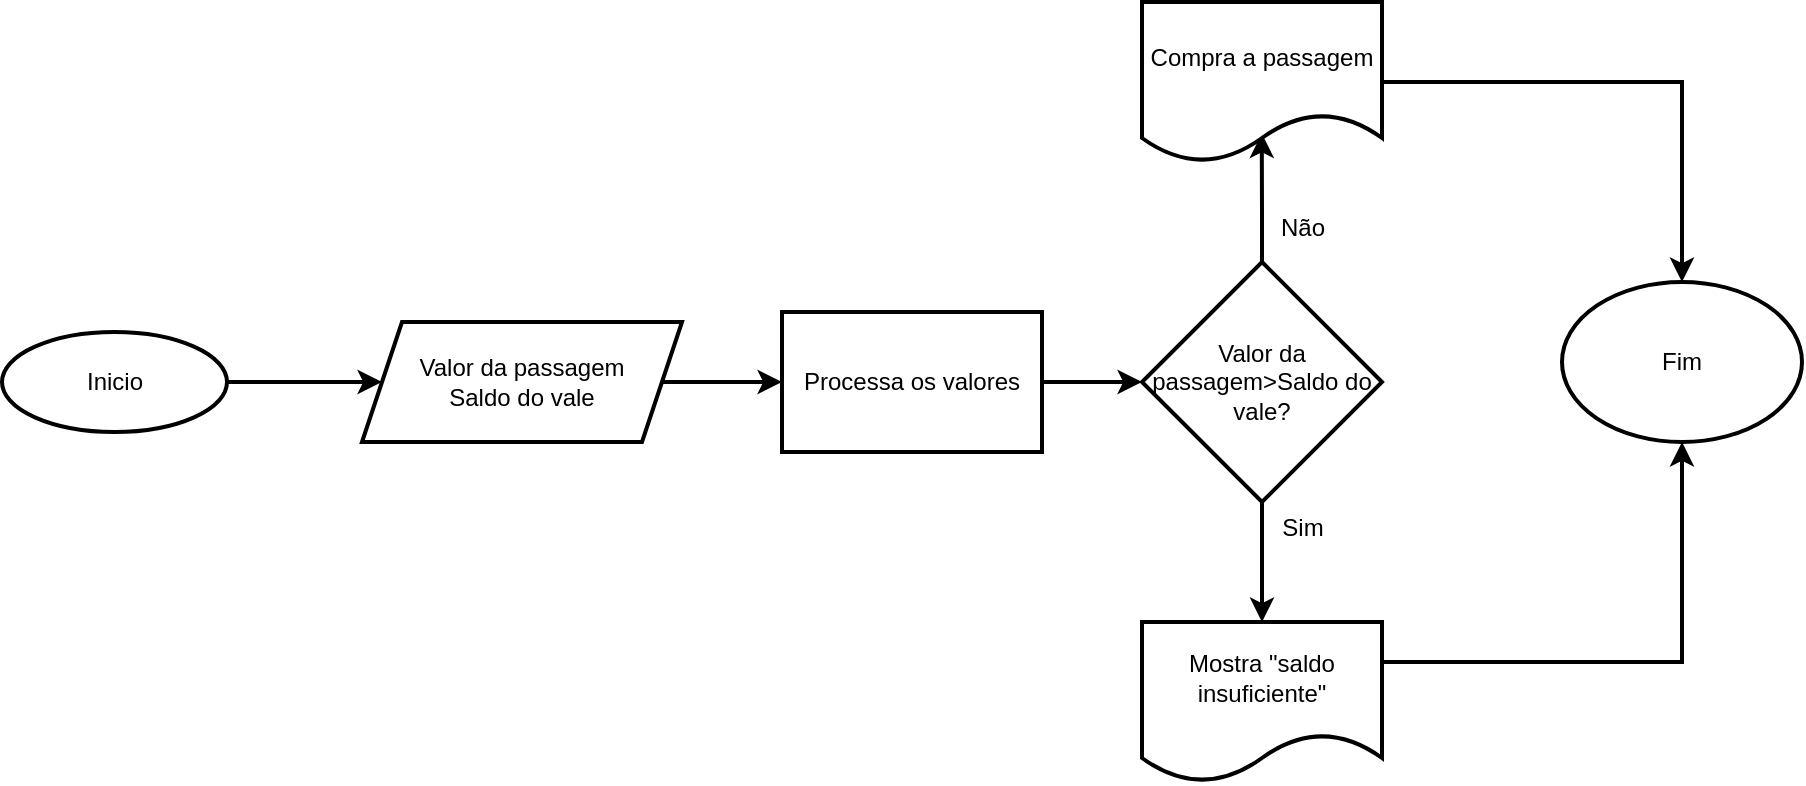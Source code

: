 <mxfile version="26.0.16">
  <diagram name="Page-1" id="2sYjcZHijEMdCo4FwVEV">
    <mxGraphModel dx="768" dy="1518" grid="1" gridSize="10" guides="1" tooltips="1" connect="1" arrows="1" fold="1" page="1" pageScale="1" pageWidth="850" pageHeight="1100" math="0" shadow="0">
      <root>
        <mxCell id="0" />
        <mxCell id="1" parent="0" />
        <mxCell id="rlLCuXtaIKeEyEbp-Agc-3" value="" style="edgeStyle=orthogonalEdgeStyle;rounded=0;orthogonalLoop=1;jettySize=auto;html=1;strokeWidth=2;" edge="1" parent="1" source="rlLCuXtaIKeEyEbp-Agc-1" target="rlLCuXtaIKeEyEbp-Agc-2">
          <mxGeometry relative="1" as="geometry" />
        </mxCell>
        <mxCell id="rlLCuXtaIKeEyEbp-Agc-1" value="Inicio" style="ellipse;whiteSpace=wrap;html=1;strokeWidth=2;" vertex="1" parent="1">
          <mxGeometry x="340" y="135" width="112.5" height="50" as="geometry" />
        </mxCell>
        <mxCell id="rlLCuXtaIKeEyEbp-Agc-5" value="" style="edgeStyle=orthogonalEdgeStyle;rounded=0;orthogonalLoop=1;jettySize=auto;html=1;strokeWidth=2;" edge="1" parent="1" source="rlLCuXtaIKeEyEbp-Agc-2">
          <mxGeometry relative="1" as="geometry">
            <mxPoint x="730" y="160" as="targetPoint" />
          </mxGeometry>
        </mxCell>
        <mxCell id="rlLCuXtaIKeEyEbp-Agc-2" value="Valor da passagem&lt;div&gt;Saldo do vale&lt;/div&gt;" style="shape=parallelogram;perimeter=parallelogramPerimeter;whiteSpace=wrap;html=1;fixedSize=1;strokeWidth=2;" vertex="1" parent="1">
          <mxGeometry x="520" y="130" width="160" height="60" as="geometry" />
        </mxCell>
        <mxCell id="rlLCuXtaIKeEyEbp-Agc-8" value="" style="edgeStyle=orthogonalEdgeStyle;rounded=0;orthogonalLoop=1;jettySize=auto;html=1;strokeWidth=2;" edge="1" parent="1" source="rlLCuXtaIKeEyEbp-Agc-6">
          <mxGeometry relative="1" as="geometry">
            <mxPoint x="970" y="280" as="targetPoint" />
          </mxGeometry>
        </mxCell>
        <mxCell id="rlLCuXtaIKeEyEbp-Agc-12" value="" style="edgeStyle=orthogonalEdgeStyle;rounded=0;orthogonalLoop=1;jettySize=auto;html=1;strokeWidth=2;entryX=0.499;entryY=0.822;entryDx=0;entryDy=0;entryPerimeter=0;" edge="1" parent="1" source="rlLCuXtaIKeEyEbp-Agc-6" target="rlLCuXtaIKeEyEbp-Agc-11">
          <mxGeometry relative="1" as="geometry" />
        </mxCell>
        <mxCell id="rlLCuXtaIKeEyEbp-Agc-6" value="Valor da passagem&amp;gt;Saldo do vale?" style="rhombus;whiteSpace=wrap;html=1;strokeWidth=2;" vertex="1" parent="1">
          <mxGeometry x="910" y="100" width="120" height="120" as="geometry" />
        </mxCell>
        <mxCell id="rlLCuXtaIKeEyEbp-Agc-19" style="edgeStyle=orthogonalEdgeStyle;rounded=0;orthogonalLoop=1;jettySize=auto;html=1;exitX=1;exitY=0.25;exitDx=0;exitDy=0;entryX=0.5;entryY=1;entryDx=0;entryDy=0;strokeWidth=2;" edge="1" parent="1" source="rlLCuXtaIKeEyEbp-Agc-9" target="rlLCuXtaIKeEyEbp-Agc-17">
          <mxGeometry relative="1" as="geometry" />
        </mxCell>
        <mxCell id="rlLCuXtaIKeEyEbp-Agc-9" value="Mostra &quot;saldo insuficiente&quot;" style="shape=document;whiteSpace=wrap;html=1;boundedLbl=1;strokeWidth=2;" vertex="1" parent="1">
          <mxGeometry x="910" y="280" width="120" height="80" as="geometry" />
        </mxCell>
        <mxCell id="rlLCuXtaIKeEyEbp-Agc-10" value="Sim" style="text;html=1;align=center;verticalAlign=middle;resizable=0;points=[];autosize=1;strokeColor=none;fillColor=none;" vertex="1" parent="1">
          <mxGeometry x="970" y="218" width="40" height="30" as="geometry" />
        </mxCell>
        <mxCell id="rlLCuXtaIKeEyEbp-Agc-18" style="edgeStyle=orthogonalEdgeStyle;rounded=0;orthogonalLoop=1;jettySize=auto;html=1;exitX=1;exitY=0.5;exitDx=0;exitDy=0;entryX=0.5;entryY=0;entryDx=0;entryDy=0;strokeWidth=2;" edge="1" parent="1" source="rlLCuXtaIKeEyEbp-Agc-11" target="rlLCuXtaIKeEyEbp-Agc-17">
          <mxGeometry relative="1" as="geometry" />
        </mxCell>
        <mxCell id="rlLCuXtaIKeEyEbp-Agc-11" value="Compra a passagem" style="shape=document;whiteSpace=wrap;html=1;boundedLbl=1;strokeWidth=2;" vertex="1" parent="1">
          <mxGeometry x="910" y="-30" width="120" height="80" as="geometry" />
        </mxCell>
        <mxCell id="rlLCuXtaIKeEyEbp-Agc-13" value="Não" style="text;html=1;align=center;verticalAlign=middle;resizable=0;points=[];autosize=1;strokeColor=none;fillColor=none;" vertex="1" parent="1">
          <mxGeometry x="965" y="68" width="50" height="30" as="geometry" />
        </mxCell>
        <mxCell id="rlLCuXtaIKeEyEbp-Agc-16" value="" style="edgeStyle=orthogonalEdgeStyle;rounded=0;orthogonalLoop=1;jettySize=auto;html=1;strokeWidth=2;" edge="1" parent="1" source="rlLCuXtaIKeEyEbp-Agc-15" target="rlLCuXtaIKeEyEbp-Agc-6">
          <mxGeometry relative="1" as="geometry" />
        </mxCell>
        <mxCell id="rlLCuXtaIKeEyEbp-Agc-15" value="Processa os valores" style="rounded=0;whiteSpace=wrap;html=1;strokeWidth=2;" vertex="1" parent="1">
          <mxGeometry x="730" y="125" width="130" height="70" as="geometry" />
        </mxCell>
        <mxCell id="rlLCuXtaIKeEyEbp-Agc-17" value="Fim" style="ellipse;whiteSpace=wrap;html=1;strokeWidth=2;" vertex="1" parent="1">
          <mxGeometry x="1120" y="110" width="120" height="80" as="geometry" />
        </mxCell>
      </root>
    </mxGraphModel>
  </diagram>
</mxfile>
